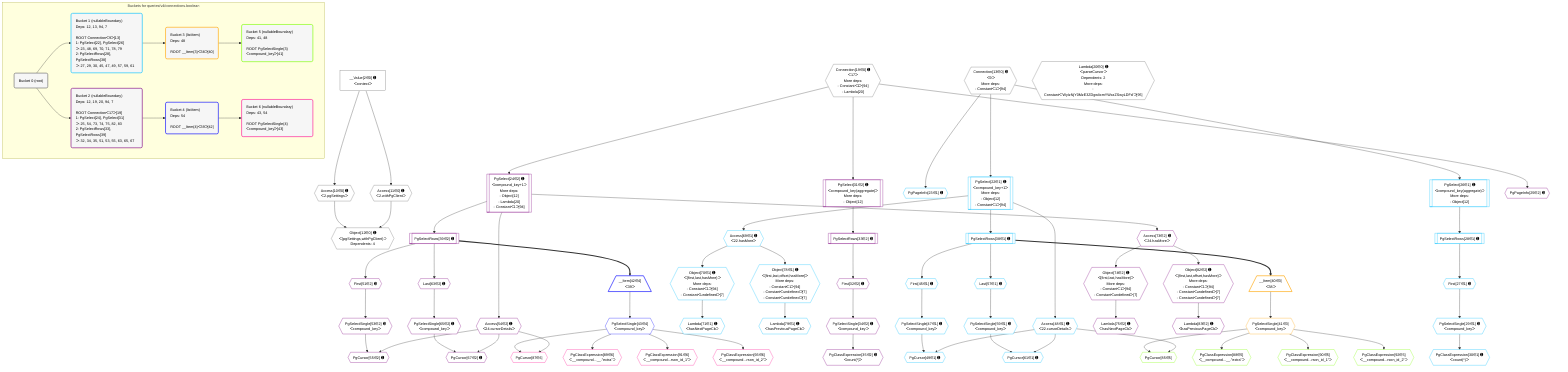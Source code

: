%%{init: {'themeVariables': { 'fontSize': '12px'}}}%%
graph TD
    classDef path fill:#eee,stroke:#000,color:#000
    classDef plan fill:#fff,stroke-width:1px,color:#000
    classDef itemplan fill:#fff,stroke-width:2px,color:#000
    classDef unbatchedplan fill:#dff,stroke-width:1px,color:#000
    classDef sideeffectplan fill:#fcc,stroke-width:2px,color:#000
    classDef bucket fill:#f6f6f6,color:#000,stroke-width:2px,text-align:left

    subgraph "Buckets for queries/v4/connections.boolean"
    Bucket0("Bucket 0 (root)"):::bucket
    Bucket1("Bucket 1 (nullableBoundary)<br />Deps: 12, 13, 94, 7<br /><br />ROOT Connectionᐸ9ᐳ[13]<br />1: PgSelect[22], PgSelect[26]<br />ᐳ: 23, 48, 69, 70, 71, 78, 79<br />2: PgSelectRows[28], PgSelectRows[38]<br />ᐳ: 27, 29, 30, 45, 47, 49, 57, 59, 61"):::bucket
    Bucket2("Bucket 2 (nullableBoundary)<br />Deps: 12, 19, 20, 94, 7<br /><br />ROOT Connectionᐸ17ᐳ[19]<br />1: PgSelect[24], PgSelect[31]<br />ᐳ: 25, 54, 73, 74, 75, 82, 83<br />2: PgSelectRows[33], PgSelectRows[39]<br />ᐳ: 32, 34, 35, 51, 53, 55, 63, 65, 67"):::bucket
    Bucket3("Bucket 3 (listItem)<br />Deps: 48<br /><br />ROOT __Item{3}ᐸ38ᐳ[40]"):::bucket
    Bucket4("Bucket 4 (listItem)<br />Deps: 54<br /><br />ROOT __Item{4}ᐸ39ᐳ[42]"):::bucket
    Bucket5("Bucket 5 (nullableBoundary)<br />Deps: 41, 48<br /><br />ROOT PgSelectSingle{3}ᐸcompound_keyᐳ[41]"):::bucket
    Bucket6("Bucket 6 (nullableBoundary)<br />Deps: 43, 54<br /><br />ROOT PgSelectSingle{4}ᐸcompound_keyᐳ[43]"):::bucket
    end
    Bucket0 --> Bucket1 & Bucket2
    Bucket1 --> Bucket3
    Bucket2 --> Bucket4
    Bucket3 --> Bucket5
    Bucket4 --> Bucket6

    %% plan dependencies
    Object12{{"Object[12∈0] ➊<br />ᐸ{pgSettings,withPgClient}ᐳ<br />Dependents: 4"}}:::plan
    Access10{{"Access[10∈0] ➊<br />ᐸ2.pgSettingsᐳ"}}:::plan
    Access11{{"Access[11∈0] ➊<br />ᐸ2.withPgClientᐳ"}}:::plan
    Access10 & Access11 --> Object12
    Connection19{{"Connection[19∈0] ➊<br />ᐸ17ᐳ<br />More deps:<br />- Constantᐸ1ᐳ[94]<br />- Lambda[20]"}}:::plan
    __Value2["__Value[2∈0] ➊<br />ᐸcontextᐳ"]:::plan
    __Value2 --> Access10
    __Value2 --> Access11
    Connection13{{"Connection[13∈0] ➊<br />ᐸ9ᐳ<br />More deps:<br />- Constantᐸ1ᐳ[94]"}}:::plan
    Lambda20{{"Lambda[20∈0] ➊<br />ᐸparseCursorᐳ<br />Dependents: 2<br />More deps:<br />- Constantᐸ'WyIzNjY0MzE3ZDgwIixmYWxzZSwyLDFd'ᐳ[95]"}}:::plan
    Object78{{"Object[78∈1] ➊<br />ᐸ{first,last,offset,hasMore}ᐳ<br />More deps:<br />- Constantᐸ1ᐳ[94]<br />- Constantᐸundefinedᐳ[7]<br />- Constantᐸundefinedᐳ[7]"}}:::plan
    Access69{{"Access[69∈1] ➊<br />ᐸ22.hasMoreᐳ"}}:::plan
    Access69 --> Object78
    PgSelect22[["PgSelect[22∈1] ➊<br />ᐸcompound_key+1ᐳ<br />More deps:<br />- Object[12]<br />- Constantᐸ1ᐳ[94]"]]:::plan
    Connection13 --> PgSelect22
    Object70{{"Object[70∈1] ➊<br />ᐸ{first,last,hasMore}ᐳ<br />More deps:<br />- Constantᐸ1ᐳ[94]<br />- Constantᐸundefinedᐳ[7]"}}:::plan
    Access69 --> Object70
    PgSelect26[["PgSelect[26∈1] ➊<br />ᐸcompound_key(aggregate)ᐳ<br />More deps:<br />- Object[12]"]]:::plan
    Connection13 --> PgSelect26
    PgCursor49{{"PgCursor[49∈1] ➊"}}:::plan
    PgSelectSingle47{{"PgSelectSingle[47∈1] ➊<br />ᐸcompound_keyᐳ"}}:::plan
    Access48{{"Access[48∈1] ➊<br />ᐸ22.cursorDetailsᐳ"}}:::plan
    PgSelectSingle47 & Access48 --> PgCursor49
    PgCursor61{{"PgCursor[61∈1] ➊"}}:::plan
    PgSelectSingle59{{"PgSelectSingle[59∈1] ➊<br />ᐸcompound_keyᐳ"}}:::plan
    PgSelectSingle59 & Access48 --> PgCursor61
    PgPageInfo23{{"PgPageInfo[23∈1] ➊"}}:::plan
    Connection13 --> PgPageInfo23
    First27{{"First[27∈1] ➊"}}:::plan
    PgSelectRows28[["PgSelectRows[28∈1] ➊"]]:::plan
    PgSelectRows28 --> First27
    PgSelect26 --> PgSelectRows28
    PgSelectSingle29{{"PgSelectSingle[29∈1] ➊<br />ᐸcompound_keyᐳ"}}:::plan
    First27 --> PgSelectSingle29
    PgClassExpression30{{"PgClassExpression[30∈1] ➊<br />ᐸcount(*)ᐳ"}}:::plan
    PgSelectSingle29 --> PgClassExpression30
    PgSelectRows38[["PgSelectRows[38∈1] ➊"]]:::plan
    PgSelect22 --> PgSelectRows38
    First45{{"First[45∈1] ➊"}}:::plan
    PgSelectRows38 --> First45
    First45 --> PgSelectSingle47
    PgSelect22 --> Access48
    Last57{{"Last[57∈1] ➊"}}:::plan
    PgSelectRows38 --> Last57
    Last57 --> PgSelectSingle59
    PgSelect22 --> Access69
    Lambda71{{"Lambda[71∈1] ➊<br />ᐸhasNextPageCbᐳ"}}:::plan
    Object70 --> Lambda71
    Lambda79{{"Lambda[79∈1] ➊<br />ᐸhasPreviousPageCbᐳ"}}:::plan
    Object78 --> Lambda79
    PgSelect24[["PgSelect[24∈2] ➊<br />ᐸcompound_key+1ᐳ<br />More deps:<br />- Object[12]<br />- Lambda[20]<br />- Constantᐸ1ᐳ[94]"]]:::plan
    Connection19 --> PgSelect24
    Object82{{"Object[82∈2] ➊<br />ᐸ{first,last,offset,hasMore}ᐳ<br />More deps:<br />- Constantᐸ1ᐳ[94]<br />- Constantᐸundefinedᐳ[7]<br />- Constantᐸundefinedᐳ[7]"}}:::plan
    Access73{{"Access[73∈2] ➊<br />ᐸ24.hasMoreᐳ"}}:::plan
    Access73 --> Object82
    Object74{{"Object[74∈2] ➊<br />ᐸ{first,last,hasMore}ᐳ<br />More deps:<br />- Constantᐸ1ᐳ[94]<br />- Constantᐸundefinedᐳ[7]"}}:::plan
    Access73 --> Object74
    PgSelect31[["PgSelect[31∈2] ➊<br />ᐸcompound_key(aggregate)ᐳ<br />More deps:<br />- Object[12]"]]:::plan
    Connection19 --> PgSelect31
    PgCursor55{{"PgCursor[55∈2] ➊"}}:::plan
    PgSelectSingle53{{"PgSelectSingle[53∈2] ➊<br />ᐸcompound_keyᐳ"}}:::plan
    Access54{{"Access[54∈2] ➊<br />ᐸ24.cursorDetailsᐳ"}}:::plan
    PgSelectSingle53 & Access54 --> PgCursor55
    PgCursor67{{"PgCursor[67∈2] ➊"}}:::plan
    PgSelectSingle65{{"PgSelectSingle[65∈2] ➊<br />ᐸcompound_keyᐳ"}}:::plan
    PgSelectSingle65 & Access54 --> PgCursor67
    PgPageInfo25{{"PgPageInfo[25∈2] ➊"}}:::plan
    Connection19 --> PgPageInfo25
    First32{{"First[32∈2] ➊"}}:::plan
    PgSelectRows33[["PgSelectRows[33∈2] ➊"]]:::plan
    PgSelectRows33 --> First32
    PgSelect31 --> PgSelectRows33
    PgSelectSingle34{{"PgSelectSingle[34∈2] ➊<br />ᐸcompound_keyᐳ"}}:::plan
    First32 --> PgSelectSingle34
    PgClassExpression35{{"PgClassExpression[35∈2] ➊<br />ᐸcount(*)ᐳ"}}:::plan
    PgSelectSingle34 --> PgClassExpression35
    PgSelectRows39[["PgSelectRows[39∈2] ➊"]]:::plan
    PgSelect24 --> PgSelectRows39
    First51{{"First[51∈2] ➊"}}:::plan
    PgSelectRows39 --> First51
    First51 --> PgSelectSingle53
    PgSelect24 --> Access54
    Last63{{"Last[63∈2] ➊"}}:::plan
    PgSelectRows39 --> Last63
    Last63 --> PgSelectSingle65
    PgSelect24 --> Access73
    Lambda75{{"Lambda[75∈2] ➊<br />ᐸhasNextPageCbᐳ"}}:::plan
    Object74 --> Lambda75
    Lambda83{{"Lambda[83∈2] ➊<br />ᐸhasPreviousPageCbᐳ"}}:::plan
    Object82 --> Lambda83
    __Item40[/"__Item[40∈3]<br />ᐸ38ᐳ"\]:::itemplan
    PgSelectRows38 ==> __Item40
    PgSelectSingle41{{"PgSelectSingle[41∈3]<br />ᐸcompound_keyᐳ"}}:::plan
    __Item40 --> PgSelectSingle41
    __Item42[/"__Item[42∈4]<br />ᐸ39ᐳ"\]:::itemplan
    PgSelectRows39 ==> __Item42
    PgSelectSingle43{{"PgSelectSingle[43∈4]<br />ᐸcompound_keyᐳ"}}:::plan
    __Item42 --> PgSelectSingle43
    PgCursor85{{"PgCursor[85∈5]"}}:::plan
    PgSelectSingle41 & Access48 --> PgCursor85
    PgClassExpression88{{"PgClassExpression[88∈5]<br />ᐸ__compound...__.”extra”ᐳ"}}:::plan
    PgSelectSingle41 --> PgClassExpression88
    PgClassExpression90{{"PgClassExpression[90∈5]<br />ᐸ__compound...rson_id_1”ᐳ"}}:::plan
    PgSelectSingle41 --> PgClassExpression90
    PgClassExpression92{{"PgClassExpression[92∈5]<br />ᐸ__compound...rson_id_2”ᐳ"}}:::plan
    PgSelectSingle41 --> PgClassExpression92
    PgCursor87{{"PgCursor[87∈6]"}}:::plan
    PgSelectSingle43 & Access54 --> PgCursor87
    PgClassExpression89{{"PgClassExpression[89∈6]<br />ᐸ__compound...__.”extra”ᐳ"}}:::plan
    PgSelectSingle43 --> PgClassExpression89
    PgClassExpression91{{"PgClassExpression[91∈6]<br />ᐸ__compound...rson_id_1”ᐳ"}}:::plan
    PgSelectSingle43 --> PgClassExpression91
    PgClassExpression93{{"PgClassExpression[93∈6]<br />ᐸ__compound...rson_id_2”ᐳ"}}:::plan
    PgSelectSingle43 --> PgClassExpression93

    %% define steps
    classDef bucket0 stroke:#696969
    class Bucket0,__Value2,Access10,Access11,Object12,Connection13,Connection19,Lambda20 bucket0
    classDef bucket1 stroke:#00bfff
    class Bucket1,PgSelect22,PgPageInfo23,PgSelect26,First27,PgSelectRows28,PgSelectSingle29,PgClassExpression30,PgSelectRows38,First45,PgSelectSingle47,Access48,PgCursor49,Last57,PgSelectSingle59,PgCursor61,Access69,Object70,Lambda71,Object78,Lambda79 bucket1
    classDef bucket2 stroke:#7f007f
    class Bucket2,PgSelect24,PgPageInfo25,PgSelect31,First32,PgSelectRows33,PgSelectSingle34,PgClassExpression35,PgSelectRows39,First51,PgSelectSingle53,Access54,PgCursor55,Last63,PgSelectSingle65,PgCursor67,Access73,Object74,Lambda75,Object82,Lambda83 bucket2
    classDef bucket3 stroke:#ffa500
    class Bucket3,__Item40,PgSelectSingle41 bucket3
    classDef bucket4 stroke:#0000ff
    class Bucket4,__Item42,PgSelectSingle43 bucket4
    classDef bucket5 stroke:#7fff00
    class Bucket5,PgCursor85,PgClassExpression88,PgClassExpression90,PgClassExpression92 bucket5
    classDef bucket6 stroke:#ff1493
    class Bucket6,PgCursor87,PgClassExpression89,PgClassExpression91,PgClassExpression93 bucket6